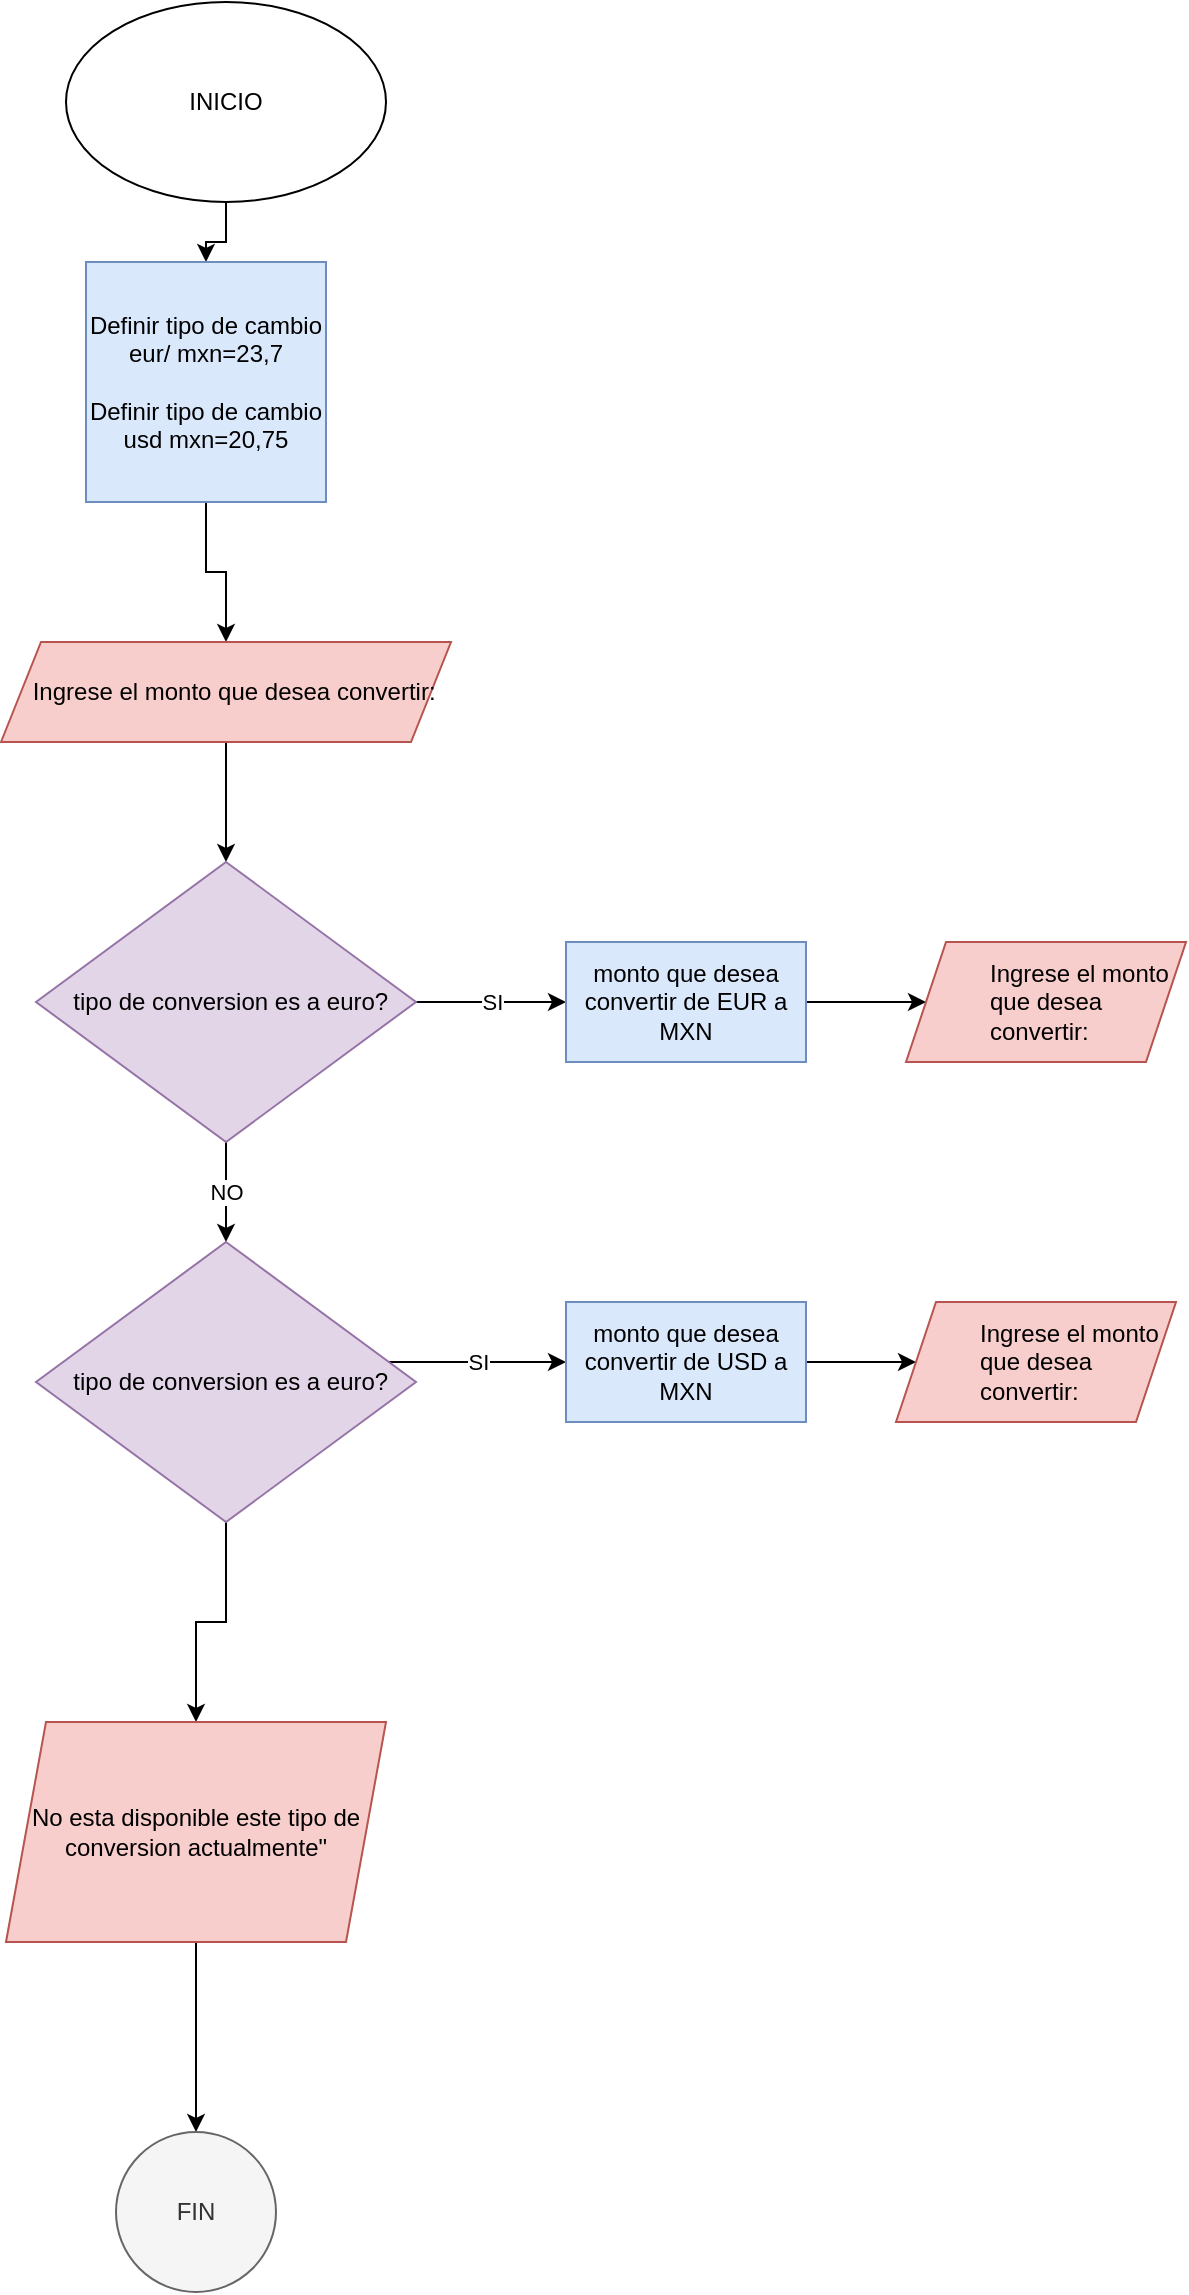 <mxfile version="24.8.4">
  <diagram id="C5RBs43oDa-KdzZeNtuy" name="Page-1">
    <mxGraphModel dx="880" dy="468" grid="1" gridSize="10" guides="1" tooltips="1" connect="1" arrows="1" fold="1" page="1" pageScale="1" pageWidth="827" pageHeight="1169" math="0" shadow="0">
      <root>
        <mxCell id="WIyWlLk6GJQsqaUBKTNV-0" />
        <mxCell id="WIyWlLk6GJQsqaUBKTNV-1" parent="WIyWlLk6GJQsqaUBKTNV-0" />
        <mxCell id="wYeCIi74Xols97AJiVBd-2" value="" style="edgeStyle=orthogonalEdgeStyle;rounded=0;orthogonalLoop=1;jettySize=auto;html=1;" edge="1" parent="WIyWlLk6GJQsqaUBKTNV-1" source="wYeCIi74Xols97AJiVBd-0" target="wYeCIi74Xols97AJiVBd-1">
          <mxGeometry relative="1" as="geometry" />
        </mxCell>
        <mxCell id="wYeCIi74Xols97AJiVBd-0" value="INICIO" style="ellipse;whiteSpace=wrap;html=1;" vertex="1" parent="WIyWlLk6GJQsqaUBKTNV-1">
          <mxGeometry x="260" y="40" width="160" height="100" as="geometry" />
        </mxCell>
        <mxCell id="wYeCIi74Xols97AJiVBd-4" value="" style="edgeStyle=orthogonalEdgeStyle;rounded=0;orthogonalLoop=1;jettySize=auto;html=1;" edge="1" parent="WIyWlLk6GJQsqaUBKTNV-1" source="wYeCIi74Xols97AJiVBd-1" target="wYeCIi74Xols97AJiVBd-3">
          <mxGeometry relative="1" as="geometry" />
        </mxCell>
        <mxCell id="wYeCIi74Xols97AJiVBd-1" value="&lt;div style=&quot;&quot;&gt;&lt;span style=&quot;background-color: initial;&quot;&gt;Definir tipo de cambio eur/ mxn=23,7&lt;/span&gt;&lt;/div&gt;&lt;div style=&quot;&quot;&gt;&lt;span style=&quot;background-color: initial;&quot;&gt;&lt;br&gt;&lt;/span&gt;&lt;/div&gt;&lt;div style=&quot;&quot;&gt;&lt;span style=&quot;background-color: initial;&quot;&gt;Definir tipo de cambio usd mxn=20,75&lt;/span&gt;&lt;/div&gt;" style="whiteSpace=wrap;html=1;aspect=fixed;align=center;fillColor=#dae8fc;strokeColor=#6c8ebf;" vertex="1" parent="WIyWlLk6GJQsqaUBKTNV-1">
          <mxGeometry x="270" y="170" width="120" height="120" as="geometry" />
        </mxCell>
        <mxCell id="wYeCIi74Xols97AJiVBd-7" value="" style="edgeStyle=orthogonalEdgeStyle;rounded=0;orthogonalLoop=1;jettySize=auto;html=1;" edge="1" parent="WIyWlLk6GJQsqaUBKTNV-1" source="wYeCIi74Xols97AJiVBd-3" target="wYeCIi74Xols97AJiVBd-6">
          <mxGeometry relative="1" as="geometry" />
        </mxCell>
        <mxCell id="wYeCIi74Xols97AJiVBd-3" value="&amp;nbsp; &amp;nbsp; Ingrese el monto que desea convertir:" style="shape=parallelogram;perimeter=parallelogramPerimeter;whiteSpace=wrap;html=1;fixedSize=1;align=left;fillColor=#f8cecc;strokeColor=#b85450;" vertex="1" parent="WIyWlLk6GJQsqaUBKTNV-1">
          <mxGeometry x="227.5" y="360" width="225" height="50" as="geometry" />
        </mxCell>
        <mxCell id="wYeCIi74Xols97AJiVBd-9" value="SI" style="edgeStyle=orthogonalEdgeStyle;rounded=0;orthogonalLoop=1;jettySize=auto;html=1;" edge="1" parent="WIyWlLk6GJQsqaUBKTNV-1" source="wYeCIi74Xols97AJiVBd-6" target="wYeCIi74Xols97AJiVBd-8">
          <mxGeometry relative="1" as="geometry">
            <Array as="points">
              <mxPoint x="470" y="540" />
              <mxPoint x="470" y="540" />
            </Array>
          </mxGeometry>
        </mxCell>
        <mxCell id="wYeCIi74Xols97AJiVBd-16" value="NO" style="edgeStyle=orthogonalEdgeStyle;rounded=0;orthogonalLoop=1;jettySize=auto;html=1;" edge="1" parent="WIyWlLk6GJQsqaUBKTNV-1" source="wYeCIi74Xols97AJiVBd-6" target="wYeCIi74Xols97AJiVBd-13">
          <mxGeometry relative="1" as="geometry" />
        </mxCell>
        <mxCell id="wYeCIi74Xols97AJiVBd-6" value="&amp;nbsp; &amp;nbsp; &amp;nbsp;tipo de conversion es a euro?" style="rhombus;whiteSpace=wrap;html=1;align=left;fillColor=#e1d5e7;strokeColor=#9673a6;" vertex="1" parent="WIyWlLk6GJQsqaUBKTNV-1">
          <mxGeometry x="245" y="470" width="190" height="140" as="geometry" />
        </mxCell>
        <mxCell id="wYeCIi74Xols97AJiVBd-12" value="" style="edgeStyle=orthogonalEdgeStyle;rounded=0;orthogonalLoop=1;jettySize=auto;html=1;" edge="1" parent="WIyWlLk6GJQsqaUBKTNV-1" source="wYeCIi74Xols97AJiVBd-8" target="wYeCIi74Xols97AJiVBd-11">
          <mxGeometry relative="1" as="geometry" />
        </mxCell>
        <mxCell id="wYeCIi74Xols97AJiVBd-8" value="monto que desea convertir de EUR a MXN" style="whiteSpace=wrap;html=1;align=center;fillColor=#dae8fc;strokeColor=#6c8ebf;" vertex="1" parent="WIyWlLk6GJQsqaUBKTNV-1">
          <mxGeometry x="510" y="510" width="120" height="60" as="geometry" />
        </mxCell>
        <mxCell id="wYeCIi74Xols97AJiVBd-11" value="&lt;blockquote style=&quot;margin: 0 0 0 40px; border: none; padding: 0px;&quot;&gt;Ingrese el monto que desea convertir:&lt;/blockquote&gt;" style="shape=parallelogram;perimeter=parallelogramPerimeter;whiteSpace=wrap;html=1;fixedSize=1;align=left;fillColor=#f8cecc;strokeColor=#b85450;" vertex="1" parent="WIyWlLk6GJQsqaUBKTNV-1">
          <mxGeometry x="680" y="510" width="140" height="60" as="geometry" />
        </mxCell>
        <mxCell id="wYeCIi74Xols97AJiVBd-17" value="SI" style="edgeStyle=orthogonalEdgeStyle;rounded=0;orthogonalLoop=1;jettySize=auto;html=1;" edge="1" parent="WIyWlLk6GJQsqaUBKTNV-1" source="wYeCIi74Xols97AJiVBd-13" target="wYeCIi74Xols97AJiVBd-14">
          <mxGeometry relative="1" as="geometry">
            <Array as="points">
              <mxPoint x="460" y="720" />
              <mxPoint x="460" y="720" />
            </Array>
          </mxGeometry>
        </mxCell>
        <mxCell id="wYeCIi74Xols97AJiVBd-21" value="" style="edgeStyle=orthogonalEdgeStyle;rounded=0;orthogonalLoop=1;jettySize=auto;html=1;" edge="1" parent="WIyWlLk6GJQsqaUBKTNV-1" source="wYeCIi74Xols97AJiVBd-13" target="wYeCIi74Xols97AJiVBd-20">
          <mxGeometry relative="1" as="geometry" />
        </mxCell>
        <mxCell id="wYeCIi74Xols97AJiVBd-13" value="&amp;nbsp; &amp;nbsp; &amp;nbsp;tipo de conversion es a euro?" style="rhombus;whiteSpace=wrap;html=1;align=left;fillColor=#e1d5e7;strokeColor=#9673a6;" vertex="1" parent="WIyWlLk6GJQsqaUBKTNV-1">
          <mxGeometry x="245" y="660" width="190" height="140" as="geometry" />
        </mxCell>
        <mxCell id="wYeCIi74Xols97AJiVBd-18" value="" style="edgeStyle=orthogonalEdgeStyle;rounded=0;orthogonalLoop=1;jettySize=auto;html=1;" edge="1" parent="WIyWlLk6GJQsqaUBKTNV-1" source="wYeCIi74Xols97AJiVBd-14" target="wYeCIi74Xols97AJiVBd-15">
          <mxGeometry relative="1" as="geometry" />
        </mxCell>
        <mxCell id="wYeCIi74Xols97AJiVBd-14" value="monto que desea convertir de USD a MXN" style="whiteSpace=wrap;html=1;align=center;fillColor=#dae8fc;strokeColor=#6c8ebf;" vertex="1" parent="WIyWlLk6GJQsqaUBKTNV-1">
          <mxGeometry x="510" y="690" width="120" height="60" as="geometry" />
        </mxCell>
        <mxCell id="wYeCIi74Xols97AJiVBd-15" value="&lt;blockquote style=&quot;margin: 0 0 0 40px; border: none; padding: 0px;&quot;&gt;Ingrese el monto que desea convertir:&lt;/blockquote&gt;" style="shape=parallelogram;perimeter=parallelogramPerimeter;whiteSpace=wrap;html=1;fixedSize=1;align=left;fillColor=#f8cecc;strokeColor=#b85450;" vertex="1" parent="WIyWlLk6GJQsqaUBKTNV-1">
          <mxGeometry x="675" y="690" width="140" height="60" as="geometry" />
        </mxCell>
        <mxCell id="wYeCIi74Xols97AJiVBd-23" value="" style="edgeStyle=orthogonalEdgeStyle;rounded=0;orthogonalLoop=1;jettySize=auto;html=1;" edge="1" parent="WIyWlLk6GJQsqaUBKTNV-1" source="wYeCIi74Xols97AJiVBd-20" target="wYeCIi74Xols97AJiVBd-22">
          <mxGeometry relative="1" as="geometry" />
        </mxCell>
        <mxCell id="wYeCIi74Xols97AJiVBd-20" value="No esta disponible este tipo de conversion actualmente&quot;" style="shape=parallelogram;perimeter=parallelogramPerimeter;whiteSpace=wrap;html=1;fixedSize=1;align=center;fillColor=#f8cecc;strokeColor=#b85450;" vertex="1" parent="WIyWlLk6GJQsqaUBKTNV-1">
          <mxGeometry x="230" y="900" width="190" height="110" as="geometry" />
        </mxCell>
        <mxCell id="wYeCIi74Xols97AJiVBd-22" value="FIN" style="ellipse;whiteSpace=wrap;html=1;fillColor=#f5f5f5;strokeColor=#666666;fontColor=#333333;" vertex="1" parent="WIyWlLk6GJQsqaUBKTNV-1">
          <mxGeometry x="285" y="1105" width="80" height="80" as="geometry" />
        </mxCell>
      </root>
    </mxGraphModel>
  </diagram>
</mxfile>
